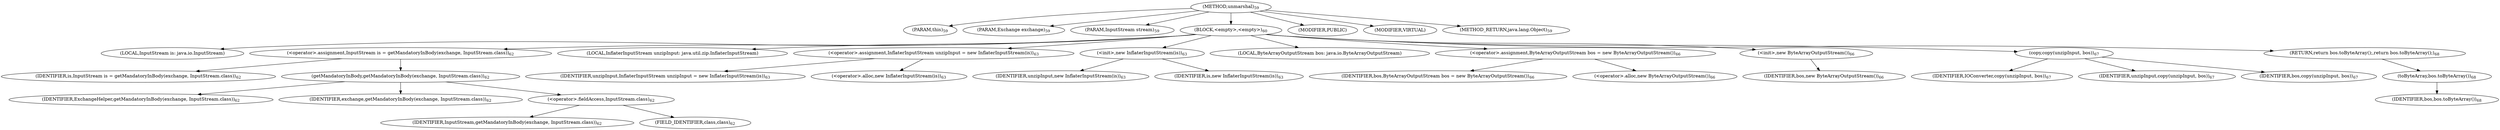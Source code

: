 digraph "unmarshal" {  
"110" [label = <(METHOD,unmarshal)<SUB>59</SUB>> ]
"111" [label = <(PARAM,this)<SUB>59</SUB>> ]
"112" [label = <(PARAM,Exchange exchange)<SUB>59</SUB>> ]
"113" [label = <(PARAM,InputStream stream)<SUB>59</SUB>> ]
"114" [label = <(BLOCK,&lt;empty&gt;,&lt;empty&gt;)<SUB>60</SUB>> ]
"115" [label = <(LOCAL,InputStream is: java.io.InputStream)> ]
"116" [label = <(&lt;operator&gt;.assignment,InputStream is = getMandatoryInBody(exchange, InputStream.class))<SUB>62</SUB>> ]
"117" [label = <(IDENTIFIER,is,InputStream is = getMandatoryInBody(exchange, InputStream.class))<SUB>62</SUB>> ]
"118" [label = <(getMandatoryInBody,getMandatoryInBody(exchange, InputStream.class))<SUB>62</SUB>> ]
"119" [label = <(IDENTIFIER,ExchangeHelper,getMandatoryInBody(exchange, InputStream.class))<SUB>62</SUB>> ]
"120" [label = <(IDENTIFIER,exchange,getMandatoryInBody(exchange, InputStream.class))<SUB>62</SUB>> ]
"121" [label = <(&lt;operator&gt;.fieldAccess,InputStream.class)<SUB>62</SUB>> ]
"122" [label = <(IDENTIFIER,InputStream,getMandatoryInBody(exchange, InputStream.class))<SUB>62</SUB>> ]
"123" [label = <(FIELD_IDENTIFIER,class,class)<SUB>62</SUB>> ]
"10" [label = <(LOCAL,InflaterInputStream unzipInput: java.util.zip.InflaterInputStream)> ]
"124" [label = <(&lt;operator&gt;.assignment,InflaterInputStream unzipInput = new InflaterInputStream(is))<SUB>63</SUB>> ]
"125" [label = <(IDENTIFIER,unzipInput,InflaterInputStream unzipInput = new InflaterInputStream(is))<SUB>63</SUB>> ]
"126" [label = <(&lt;operator&gt;.alloc,new InflaterInputStream(is))<SUB>63</SUB>> ]
"127" [label = <(&lt;init&gt;,new InflaterInputStream(is))<SUB>63</SUB>> ]
"9" [label = <(IDENTIFIER,unzipInput,new InflaterInputStream(is))<SUB>63</SUB>> ]
"128" [label = <(IDENTIFIER,is,new InflaterInputStream(is))<SUB>63</SUB>> ]
"12" [label = <(LOCAL,ByteArrayOutputStream bos: java.io.ByteArrayOutputStream)> ]
"129" [label = <(&lt;operator&gt;.assignment,ByteArrayOutputStream bos = new ByteArrayOutputStream())<SUB>66</SUB>> ]
"130" [label = <(IDENTIFIER,bos,ByteArrayOutputStream bos = new ByteArrayOutputStream())<SUB>66</SUB>> ]
"131" [label = <(&lt;operator&gt;.alloc,new ByteArrayOutputStream())<SUB>66</SUB>> ]
"132" [label = <(&lt;init&gt;,new ByteArrayOutputStream())<SUB>66</SUB>> ]
"11" [label = <(IDENTIFIER,bos,new ByteArrayOutputStream())<SUB>66</SUB>> ]
"133" [label = <(copy,copy(unzipInput, bos))<SUB>67</SUB>> ]
"134" [label = <(IDENTIFIER,IOConverter,copy(unzipInput, bos))<SUB>67</SUB>> ]
"135" [label = <(IDENTIFIER,unzipInput,copy(unzipInput, bos))<SUB>67</SUB>> ]
"136" [label = <(IDENTIFIER,bos,copy(unzipInput, bos))<SUB>67</SUB>> ]
"137" [label = <(RETURN,return bos.toByteArray();,return bos.toByteArray();)<SUB>68</SUB>> ]
"138" [label = <(toByteArray,bos.toByteArray())<SUB>68</SUB>> ]
"139" [label = <(IDENTIFIER,bos,bos.toByteArray())<SUB>68</SUB>> ]
"140" [label = <(MODIFIER,PUBLIC)> ]
"141" [label = <(MODIFIER,VIRTUAL)> ]
"142" [label = <(METHOD_RETURN,java.lang.Object)<SUB>59</SUB>> ]
  "110" -> "111" 
  "110" -> "112" 
  "110" -> "113" 
  "110" -> "114" 
  "110" -> "140" 
  "110" -> "141" 
  "110" -> "142" 
  "114" -> "115" 
  "114" -> "116" 
  "114" -> "10" 
  "114" -> "124" 
  "114" -> "127" 
  "114" -> "12" 
  "114" -> "129" 
  "114" -> "132" 
  "114" -> "133" 
  "114" -> "137" 
  "116" -> "117" 
  "116" -> "118" 
  "118" -> "119" 
  "118" -> "120" 
  "118" -> "121" 
  "121" -> "122" 
  "121" -> "123" 
  "124" -> "125" 
  "124" -> "126" 
  "127" -> "9" 
  "127" -> "128" 
  "129" -> "130" 
  "129" -> "131" 
  "132" -> "11" 
  "133" -> "134" 
  "133" -> "135" 
  "133" -> "136" 
  "137" -> "138" 
  "138" -> "139" 
}
